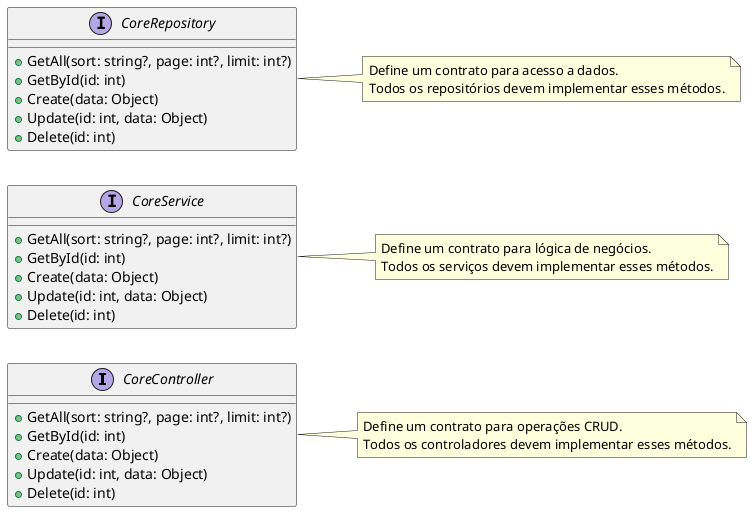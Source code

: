 @startuml
left to right direction

interface CoreController {
    + GetAll(sort: string?, page: int?, limit: int?)
    + GetById(id: int)
    + Create(data: Object)
    + Update(id: int, data: Object)
    + Delete(id: int)
}

interface CoreService {
    + GetAll(sort: string?, page: int?, limit: int?)
    + GetById(id: int)
    + Create(data: Object)
    + Update(id: int, data: Object)
    + Delete(id: int)
}

interface CoreRepository {
    + GetAll(sort: string?, page: int?, limit: int?)
    + GetById(id: int)
    + Create(data: Object)
    + Update(id: int, data: Object)
    + Delete(id: int)
}

note right of CoreController
    Define um contrato para operações CRUD.
    Todos os controladores devem implementar esses métodos.
end note

note right of CoreService
    Define um contrato para lógica de negócios.
    Todos os serviços devem implementar esses métodos.
end note

note right of CoreRepository
    Define um contrato para acesso a dados.
    Todos os repositórios devem implementar esses métodos.
end note

@enduml